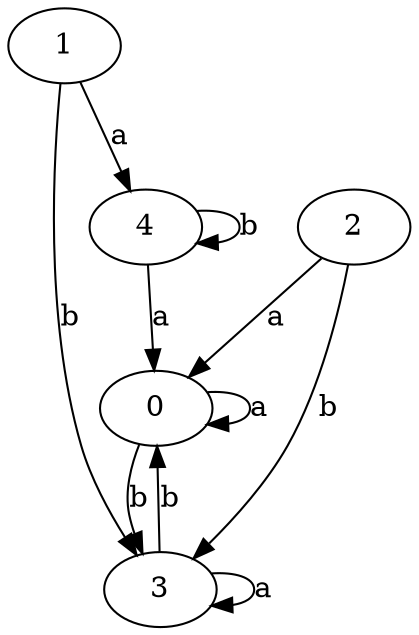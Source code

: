digraph {
 ranksep=0.5;
 d2tdocpreamble = "\usetikzlibrary{automata}";
 d2tfigpreamble = "\tikzstyle{every state}= [ draw=blue!50,very thick,fill=blue!20]  \tikzstyle{auto}= [fill=white]";
 node [style="state"];
 edge [lblstyle="auto",topath="bend right", len=4  ]
  "0" [label="0",];
  "1" [label="1",style = "state, initial"];
  "2" [label="2",style = "state, accepting"];
  "3" [label="3",];
  "4" [label="4",];
  "0" -> "0" [label="a",topath="loop above"];
  "0" -> "3" [label="b"];
  "1" -> "3" [label="b"];
  "1" -> "4" [label="a"];
  "2" -> "0" [label="a"];
  "2" -> "3" [label="b"];
  "3" -> "0" [label="b"];
  "3" -> "3" [label="a",topath="loop above"];
  "4" -> "0" [label="a"];
  "4" -> "4" [label="b",topath="loop above"];
}